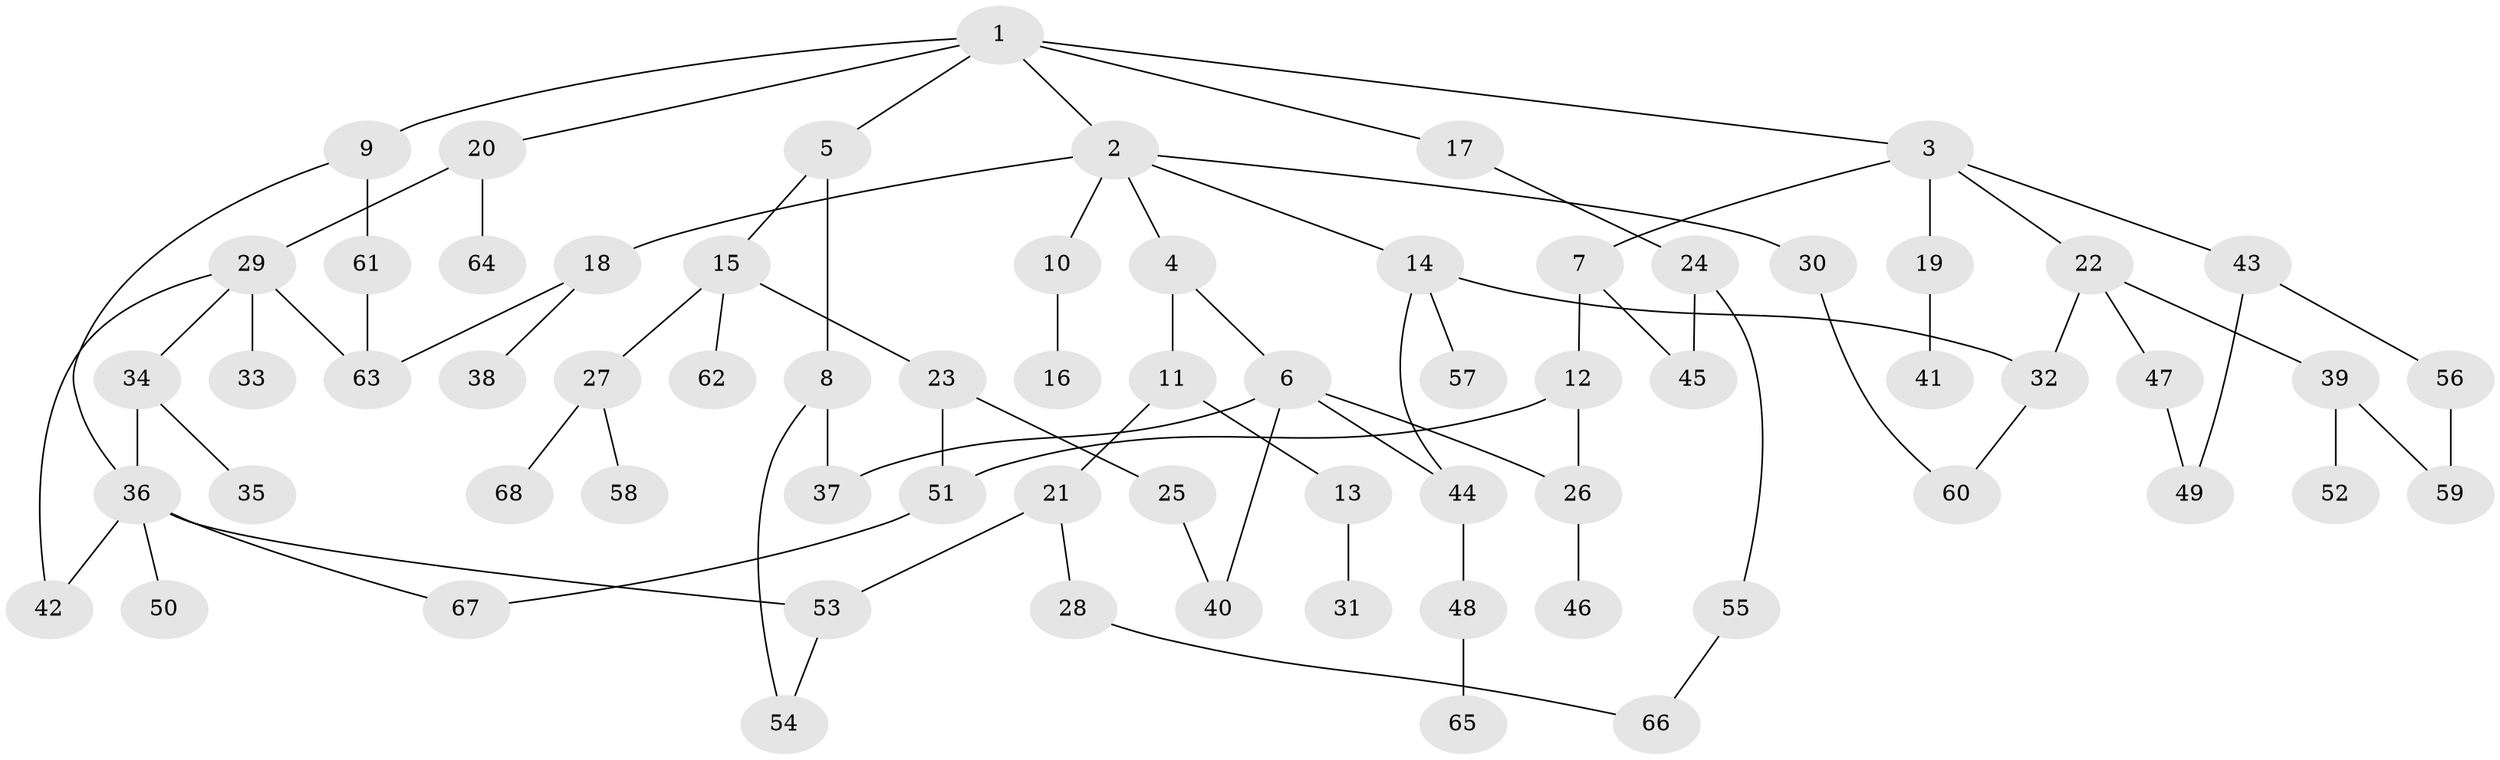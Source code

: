 // coarse degree distribution, {2: 0.3829787234042553, 1: 0.3191489361702128, 10: 0.02127659574468085, 4: 0.06382978723404255, 3: 0.0851063829787234, 5: 0.06382978723404255, 7: 0.0425531914893617, 8: 0.02127659574468085}
// Generated by graph-tools (version 1.1) at 2025/45/03/04/25 21:45:29]
// undirected, 68 vertices, 85 edges
graph export_dot {
graph [start="1"]
  node [color=gray90,style=filled];
  1;
  2;
  3;
  4;
  5;
  6;
  7;
  8;
  9;
  10;
  11;
  12;
  13;
  14;
  15;
  16;
  17;
  18;
  19;
  20;
  21;
  22;
  23;
  24;
  25;
  26;
  27;
  28;
  29;
  30;
  31;
  32;
  33;
  34;
  35;
  36;
  37;
  38;
  39;
  40;
  41;
  42;
  43;
  44;
  45;
  46;
  47;
  48;
  49;
  50;
  51;
  52;
  53;
  54;
  55;
  56;
  57;
  58;
  59;
  60;
  61;
  62;
  63;
  64;
  65;
  66;
  67;
  68;
  1 -- 2;
  1 -- 3;
  1 -- 5;
  1 -- 9;
  1 -- 17;
  1 -- 20;
  2 -- 4;
  2 -- 10;
  2 -- 14;
  2 -- 18;
  2 -- 30;
  3 -- 7;
  3 -- 19;
  3 -- 22;
  3 -- 43;
  4 -- 6;
  4 -- 11;
  5 -- 8;
  5 -- 15;
  6 -- 26;
  6 -- 37;
  6 -- 40;
  6 -- 44;
  7 -- 12;
  7 -- 45;
  8 -- 37;
  8 -- 54;
  9 -- 61;
  9 -- 36;
  10 -- 16;
  11 -- 13;
  11 -- 21;
  12 -- 51;
  12 -- 26;
  13 -- 31;
  14 -- 57;
  14 -- 32;
  14 -- 44;
  15 -- 23;
  15 -- 27;
  15 -- 62;
  17 -- 24;
  18 -- 38;
  18 -- 63;
  19 -- 41;
  20 -- 29;
  20 -- 64;
  21 -- 28;
  21 -- 53;
  22 -- 32;
  22 -- 39;
  22 -- 47;
  23 -- 25;
  23 -- 51;
  24 -- 55;
  24 -- 45;
  25 -- 40;
  26 -- 46;
  27 -- 58;
  27 -- 68;
  28 -- 66;
  29 -- 33;
  29 -- 34;
  29 -- 42;
  29 -- 63;
  30 -- 60;
  32 -- 60;
  34 -- 35;
  34 -- 36;
  36 -- 42;
  36 -- 50;
  36 -- 53;
  36 -- 67;
  39 -- 52;
  39 -- 59;
  43 -- 49;
  43 -- 56;
  44 -- 48;
  47 -- 49;
  48 -- 65;
  51 -- 67;
  53 -- 54;
  55 -- 66;
  56 -- 59;
  61 -- 63;
}
